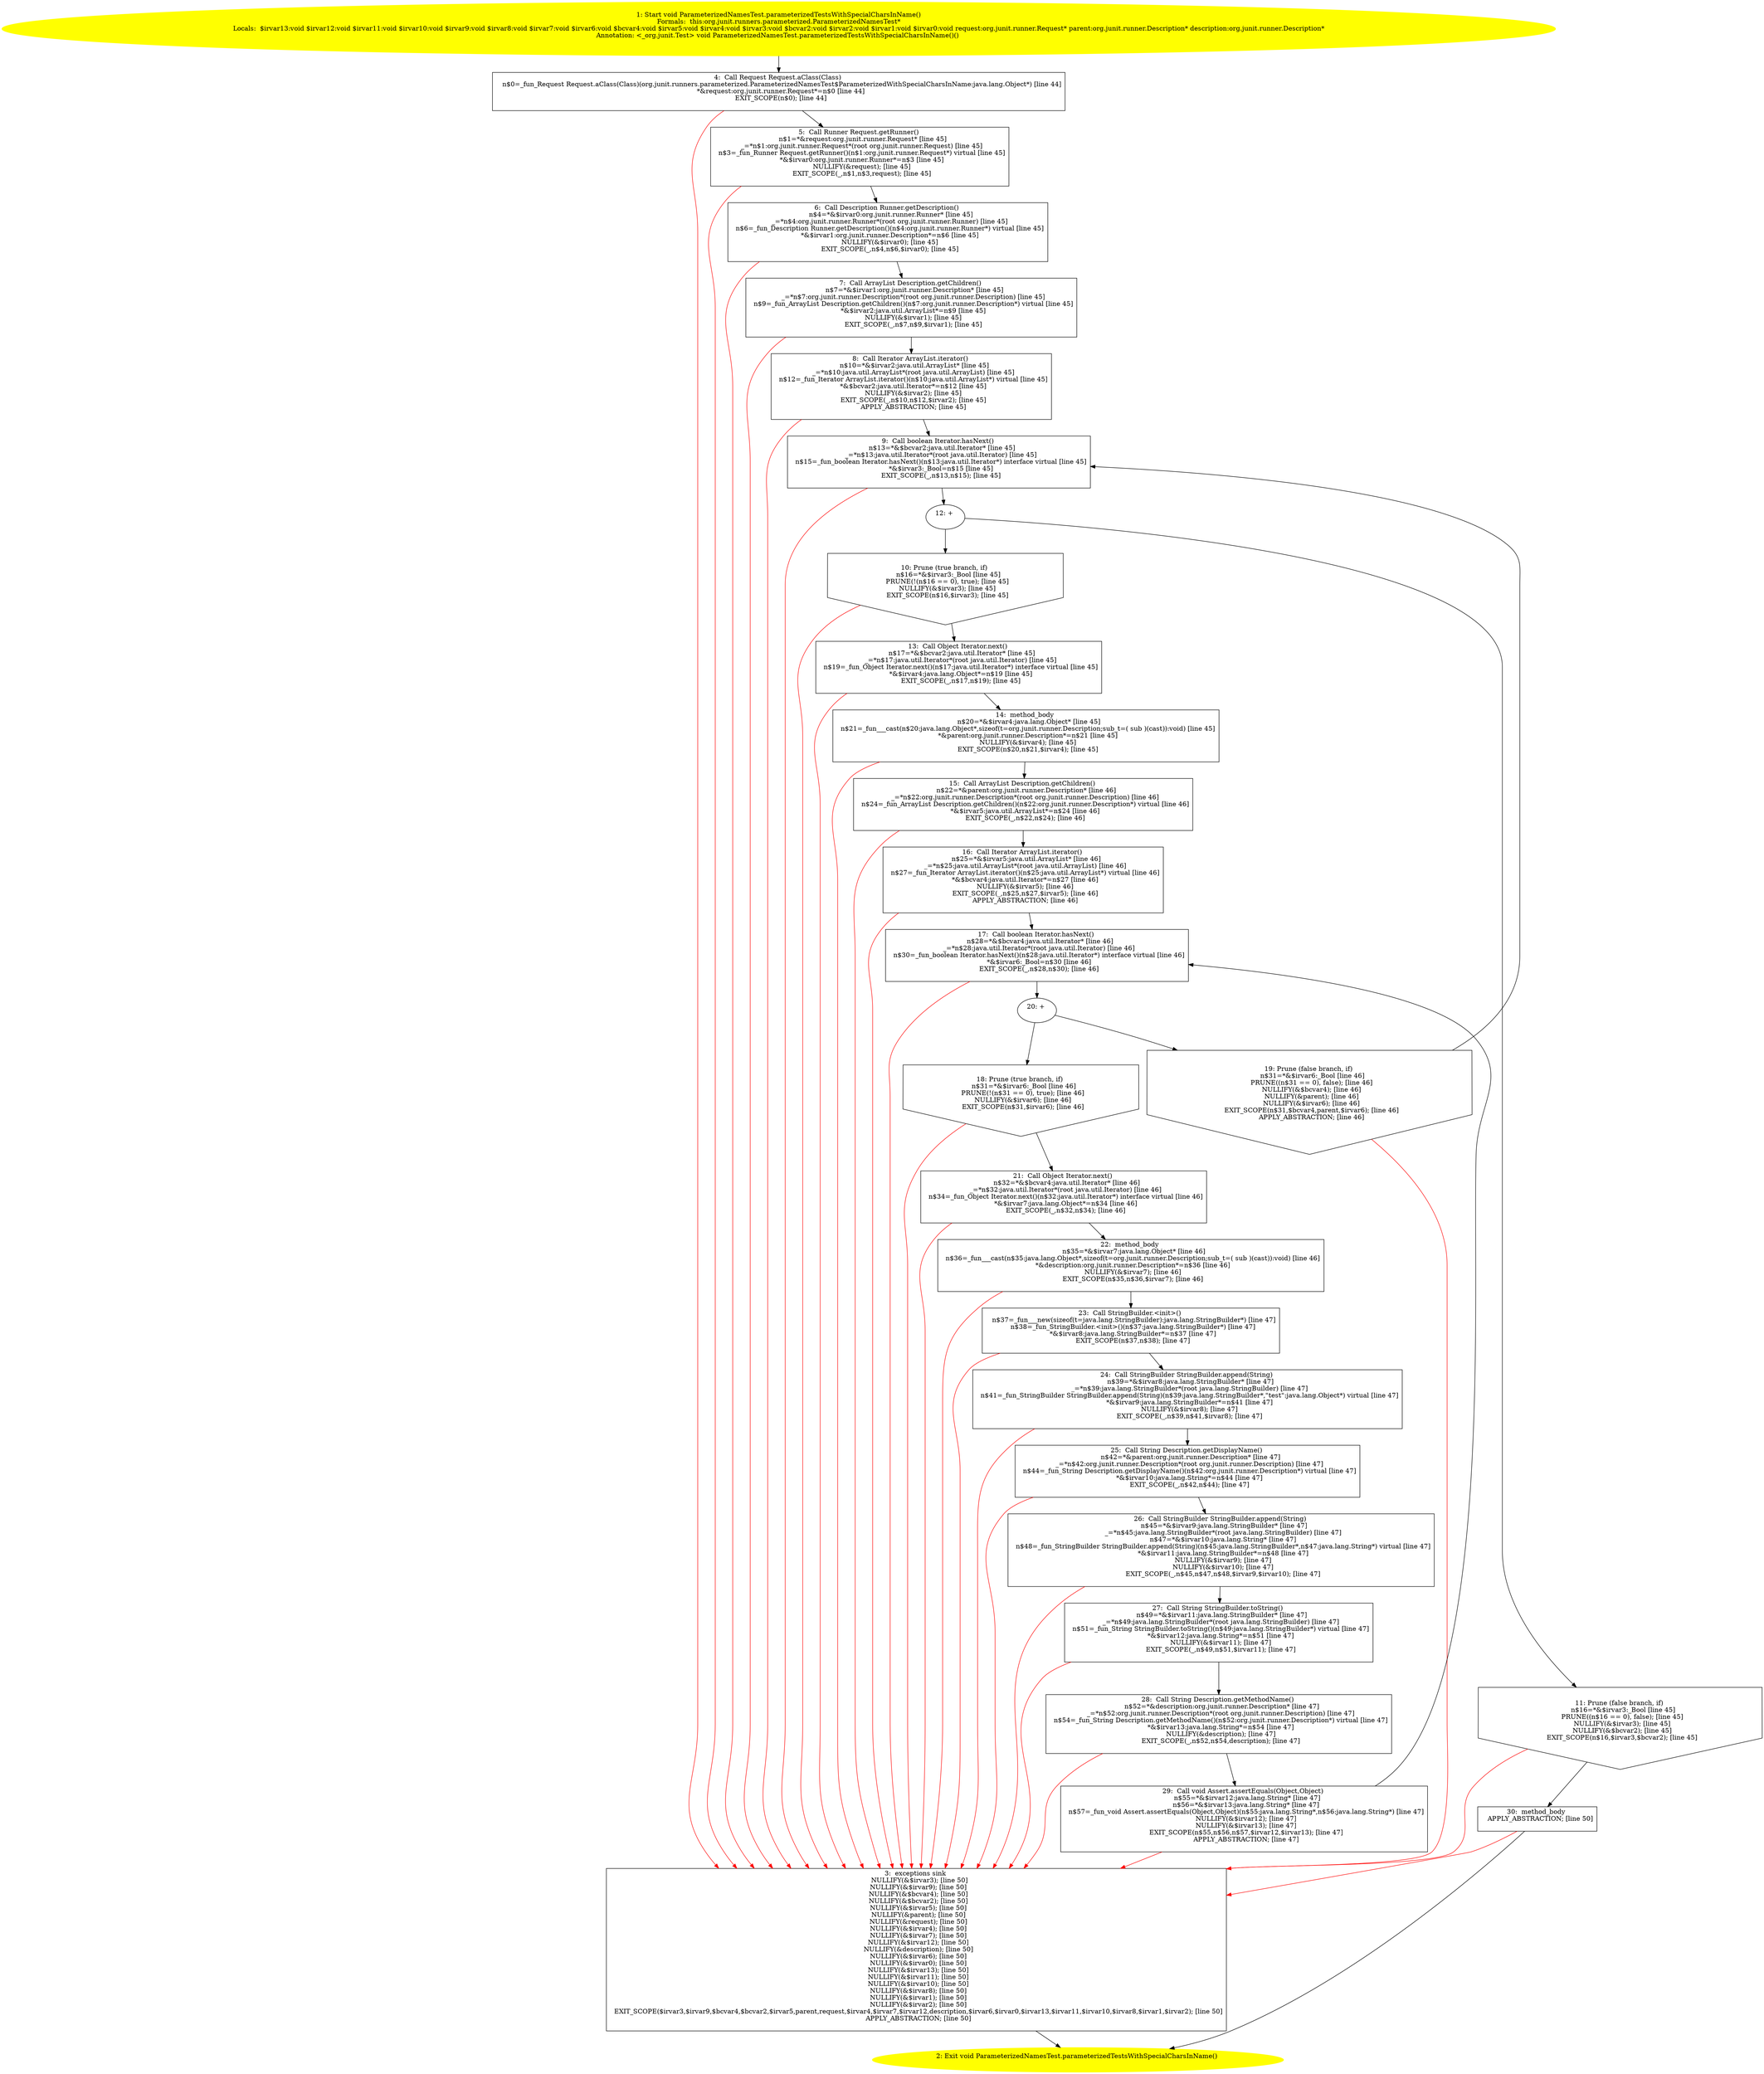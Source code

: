 /* @generated */
digraph cfg {
"org.junit.runners.parameterized.ParameterizedNamesTest.parameterizedTestsWithSpecialCharsInName():vo.bf3b143b8ef03e68bc8716c8f67b7d67_1" [label="1: Start void ParameterizedNamesTest.parameterizedTestsWithSpecialCharsInName()\nFormals:  this:org.junit.runners.parameterized.ParameterizedNamesTest*\nLocals:  $irvar13:void $irvar12:void $irvar11:void $irvar10:void $irvar9:void $irvar8:void $irvar7:void $irvar6:void $bcvar4:void $irvar5:void $irvar4:void $irvar3:void $bcvar2:void $irvar2:void $irvar1:void $irvar0:void request:org.junit.runner.Request* parent:org.junit.runner.Description* description:org.junit.runner.Description*\nAnnotation: <_org.junit.Test> void ParameterizedNamesTest.parameterizedTestsWithSpecialCharsInName()() \n  " color=yellow style=filled]
	

	 "org.junit.runners.parameterized.ParameterizedNamesTest.parameterizedTestsWithSpecialCharsInName():vo.bf3b143b8ef03e68bc8716c8f67b7d67_1" -> "org.junit.runners.parameterized.ParameterizedNamesTest.parameterizedTestsWithSpecialCharsInName():vo.bf3b143b8ef03e68bc8716c8f67b7d67_4" ;
"org.junit.runners.parameterized.ParameterizedNamesTest.parameterizedTestsWithSpecialCharsInName():vo.bf3b143b8ef03e68bc8716c8f67b7d67_2" [label="2: Exit void ParameterizedNamesTest.parameterizedTestsWithSpecialCharsInName() \n  " color=yellow style=filled]
	

"org.junit.runners.parameterized.ParameterizedNamesTest.parameterizedTestsWithSpecialCharsInName():vo.bf3b143b8ef03e68bc8716c8f67b7d67_3" [label="3:  exceptions sink \n   NULLIFY(&$irvar3); [line 50]\n  NULLIFY(&$irvar9); [line 50]\n  NULLIFY(&$bcvar4); [line 50]\n  NULLIFY(&$bcvar2); [line 50]\n  NULLIFY(&$irvar5); [line 50]\n  NULLIFY(&parent); [line 50]\n  NULLIFY(&request); [line 50]\n  NULLIFY(&$irvar4); [line 50]\n  NULLIFY(&$irvar7); [line 50]\n  NULLIFY(&$irvar12); [line 50]\n  NULLIFY(&description); [line 50]\n  NULLIFY(&$irvar6); [line 50]\n  NULLIFY(&$irvar0); [line 50]\n  NULLIFY(&$irvar13); [line 50]\n  NULLIFY(&$irvar11); [line 50]\n  NULLIFY(&$irvar10); [line 50]\n  NULLIFY(&$irvar8); [line 50]\n  NULLIFY(&$irvar1); [line 50]\n  NULLIFY(&$irvar2); [line 50]\n  EXIT_SCOPE($irvar3,$irvar9,$bcvar4,$bcvar2,$irvar5,parent,request,$irvar4,$irvar7,$irvar12,description,$irvar6,$irvar0,$irvar13,$irvar11,$irvar10,$irvar8,$irvar1,$irvar2); [line 50]\n  APPLY_ABSTRACTION; [line 50]\n " shape="box"]
	

	 "org.junit.runners.parameterized.ParameterizedNamesTest.parameterizedTestsWithSpecialCharsInName():vo.bf3b143b8ef03e68bc8716c8f67b7d67_3" -> "org.junit.runners.parameterized.ParameterizedNamesTest.parameterizedTestsWithSpecialCharsInName():vo.bf3b143b8ef03e68bc8716c8f67b7d67_2" ;
"org.junit.runners.parameterized.ParameterizedNamesTest.parameterizedTestsWithSpecialCharsInName():vo.bf3b143b8ef03e68bc8716c8f67b7d67_4" [label="4:  Call Request Request.aClass(Class) \n   n$0=_fun_Request Request.aClass(Class)(org.junit.runners.parameterized.ParameterizedNamesTest$ParameterizedWithSpecialCharsInName:java.lang.Object*) [line 44]\n  *&request:org.junit.runner.Request*=n$0 [line 44]\n  EXIT_SCOPE(n$0); [line 44]\n " shape="box"]
	

	 "org.junit.runners.parameterized.ParameterizedNamesTest.parameterizedTestsWithSpecialCharsInName():vo.bf3b143b8ef03e68bc8716c8f67b7d67_4" -> "org.junit.runners.parameterized.ParameterizedNamesTest.parameterizedTestsWithSpecialCharsInName():vo.bf3b143b8ef03e68bc8716c8f67b7d67_5" ;
	 "org.junit.runners.parameterized.ParameterizedNamesTest.parameterizedTestsWithSpecialCharsInName():vo.bf3b143b8ef03e68bc8716c8f67b7d67_4" -> "org.junit.runners.parameterized.ParameterizedNamesTest.parameterizedTestsWithSpecialCharsInName():vo.bf3b143b8ef03e68bc8716c8f67b7d67_3" [color="red" ];
"org.junit.runners.parameterized.ParameterizedNamesTest.parameterizedTestsWithSpecialCharsInName():vo.bf3b143b8ef03e68bc8716c8f67b7d67_5" [label="5:  Call Runner Request.getRunner() \n   n$1=*&request:org.junit.runner.Request* [line 45]\n  _=*n$1:org.junit.runner.Request*(root org.junit.runner.Request) [line 45]\n  n$3=_fun_Runner Request.getRunner()(n$1:org.junit.runner.Request*) virtual [line 45]\n  *&$irvar0:org.junit.runner.Runner*=n$3 [line 45]\n  NULLIFY(&request); [line 45]\n  EXIT_SCOPE(_,n$1,n$3,request); [line 45]\n " shape="box"]
	

	 "org.junit.runners.parameterized.ParameterizedNamesTest.parameterizedTestsWithSpecialCharsInName():vo.bf3b143b8ef03e68bc8716c8f67b7d67_5" -> "org.junit.runners.parameterized.ParameterizedNamesTest.parameterizedTestsWithSpecialCharsInName():vo.bf3b143b8ef03e68bc8716c8f67b7d67_6" ;
	 "org.junit.runners.parameterized.ParameterizedNamesTest.parameterizedTestsWithSpecialCharsInName():vo.bf3b143b8ef03e68bc8716c8f67b7d67_5" -> "org.junit.runners.parameterized.ParameterizedNamesTest.parameterizedTestsWithSpecialCharsInName():vo.bf3b143b8ef03e68bc8716c8f67b7d67_3" [color="red" ];
"org.junit.runners.parameterized.ParameterizedNamesTest.parameterizedTestsWithSpecialCharsInName():vo.bf3b143b8ef03e68bc8716c8f67b7d67_6" [label="6:  Call Description Runner.getDescription() \n   n$4=*&$irvar0:org.junit.runner.Runner* [line 45]\n  _=*n$4:org.junit.runner.Runner*(root org.junit.runner.Runner) [line 45]\n  n$6=_fun_Description Runner.getDescription()(n$4:org.junit.runner.Runner*) virtual [line 45]\n  *&$irvar1:org.junit.runner.Description*=n$6 [line 45]\n  NULLIFY(&$irvar0); [line 45]\n  EXIT_SCOPE(_,n$4,n$6,$irvar0); [line 45]\n " shape="box"]
	

	 "org.junit.runners.parameterized.ParameterizedNamesTest.parameterizedTestsWithSpecialCharsInName():vo.bf3b143b8ef03e68bc8716c8f67b7d67_6" -> "org.junit.runners.parameterized.ParameterizedNamesTest.parameterizedTestsWithSpecialCharsInName():vo.bf3b143b8ef03e68bc8716c8f67b7d67_7" ;
	 "org.junit.runners.parameterized.ParameterizedNamesTest.parameterizedTestsWithSpecialCharsInName():vo.bf3b143b8ef03e68bc8716c8f67b7d67_6" -> "org.junit.runners.parameterized.ParameterizedNamesTest.parameterizedTestsWithSpecialCharsInName():vo.bf3b143b8ef03e68bc8716c8f67b7d67_3" [color="red" ];
"org.junit.runners.parameterized.ParameterizedNamesTest.parameterizedTestsWithSpecialCharsInName():vo.bf3b143b8ef03e68bc8716c8f67b7d67_7" [label="7:  Call ArrayList Description.getChildren() \n   n$7=*&$irvar1:org.junit.runner.Description* [line 45]\n  _=*n$7:org.junit.runner.Description*(root org.junit.runner.Description) [line 45]\n  n$9=_fun_ArrayList Description.getChildren()(n$7:org.junit.runner.Description*) virtual [line 45]\n  *&$irvar2:java.util.ArrayList*=n$9 [line 45]\n  NULLIFY(&$irvar1); [line 45]\n  EXIT_SCOPE(_,n$7,n$9,$irvar1); [line 45]\n " shape="box"]
	

	 "org.junit.runners.parameterized.ParameterizedNamesTest.parameterizedTestsWithSpecialCharsInName():vo.bf3b143b8ef03e68bc8716c8f67b7d67_7" -> "org.junit.runners.parameterized.ParameterizedNamesTest.parameterizedTestsWithSpecialCharsInName():vo.bf3b143b8ef03e68bc8716c8f67b7d67_8" ;
	 "org.junit.runners.parameterized.ParameterizedNamesTest.parameterizedTestsWithSpecialCharsInName():vo.bf3b143b8ef03e68bc8716c8f67b7d67_7" -> "org.junit.runners.parameterized.ParameterizedNamesTest.parameterizedTestsWithSpecialCharsInName():vo.bf3b143b8ef03e68bc8716c8f67b7d67_3" [color="red" ];
"org.junit.runners.parameterized.ParameterizedNamesTest.parameterizedTestsWithSpecialCharsInName():vo.bf3b143b8ef03e68bc8716c8f67b7d67_8" [label="8:  Call Iterator ArrayList.iterator() \n   n$10=*&$irvar2:java.util.ArrayList* [line 45]\n  _=*n$10:java.util.ArrayList*(root java.util.ArrayList) [line 45]\n  n$12=_fun_Iterator ArrayList.iterator()(n$10:java.util.ArrayList*) virtual [line 45]\n  *&$bcvar2:java.util.Iterator*=n$12 [line 45]\n  NULLIFY(&$irvar2); [line 45]\n  EXIT_SCOPE(_,n$10,n$12,$irvar2); [line 45]\n  APPLY_ABSTRACTION; [line 45]\n " shape="box"]
	

	 "org.junit.runners.parameterized.ParameterizedNamesTest.parameterizedTestsWithSpecialCharsInName():vo.bf3b143b8ef03e68bc8716c8f67b7d67_8" -> "org.junit.runners.parameterized.ParameterizedNamesTest.parameterizedTestsWithSpecialCharsInName():vo.bf3b143b8ef03e68bc8716c8f67b7d67_9" ;
	 "org.junit.runners.parameterized.ParameterizedNamesTest.parameterizedTestsWithSpecialCharsInName():vo.bf3b143b8ef03e68bc8716c8f67b7d67_8" -> "org.junit.runners.parameterized.ParameterizedNamesTest.parameterizedTestsWithSpecialCharsInName():vo.bf3b143b8ef03e68bc8716c8f67b7d67_3" [color="red" ];
"org.junit.runners.parameterized.ParameterizedNamesTest.parameterizedTestsWithSpecialCharsInName():vo.bf3b143b8ef03e68bc8716c8f67b7d67_9" [label="9:  Call boolean Iterator.hasNext() \n   n$13=*&$bcvar2:java.util.Iterator* [line 45]\n  _=*n$13:java.util.Iterator*(root java.util.Iterator) [line 45]\n  n$15=_fun_boolean Iterator.hasNext()(n$13:java.util.Iterator*) interface virtual [line 45]\n  *&$irvar3:_Bool=n$15 [line 45]\n  EXIT_SCOPE(_,n$13,n$15); [line 45]\n " shape="box"]
	

	 "org.junit.runners.parameterized.ParameterizedNamesTest.parameterizedTestsWithSpecialCharsInName():vo.bf3b143b8ef03e68bc8716c8f67b7d67_9" -> "org.junit.runners.parameterized.ParameterizedNamesTest.parameterizedTestsWithSpecialCharsInName():vo.bf3b143b8ef03e68bc8716c8f67b7d67_12" ;
	 "org.junit.runners.parameterized.ParameterizedNamesTest.parameterizedTestsWithSpecialCharsInName():vo.bf3b143b8ef03e68bc8716c8f67b7d67_9" -> "org.junit.runners.parameterized.ParameterizedNamesTest.parameterizedTestsWithSpecialCharsInName():vo.bf3b143b8ef03e68bc8716c8f67b7d67_3" [color="red" ];
"org.junit.runners.parameterized.ParameterizedNamesTest.parameterizedTestsWithSpecialCharsInName():vo.bf3b143b8ef03e68bc8716c8f67b7d67_10" [label="10: Prune (true branch, if) \n   n$16=*&$irvar3:_Bool [line 45]\n  PRUNE(!(n$16 == 0), true); [line 45]\n  NULLIFY(&$irvar3); [line 45]\n  EXIT_SCOPE(n$16,$irvar3); [line 45]\n " shape="invhouse"]
	

	 "org.junit.runners.parameterized.ParameterizedNamesTest.parameterizedTestsWithSpecialCharsInName():vo.bf3b143b8ef03e68bc8716c8f67b7d67_10" -> "org.junit.runners.parameterized.ParameterizedNamesTest.parameterizedTestsWithSpecialCharsInName():vo.bf3b143b8ef03e68bc8716c8f67b7d67_13" ;
	 "org.junit.runners.parameterized.ParameterizedNamesTest.parameterizedTestsWithSpecialCharsInName():vo.bf3b143b8ef03e68bc8716c8f67b7d67_10" -> "org.junit.runners.parameterized.ParameterizedNamesTest.parameterizedTestsWithSpecialCharsInName():vo.bf3b143b8ef03e68bc8716c8f67b7d67_3" [color="red" ];
"org.junit.runners.parameterized.ParameterizedNamesTest.parameterizedTestsWithSpecialCharsInName():vo.bf3b143b8ef03e68bc8716c8f67b7d67_11" [label="11: Prune (false branch, if) \n   n$16=*&$irvar3:_Bool [line 45]\n  PRUNE((n$16 == 0), false); [line 45]\n  NULLIFY(&$irvar3); [line 45]\n  NULLIFY(&$bcvar2); [line 45]\n  EXIT_SCOPE(n$16,$irvar3,$bcvar2); [line 45]\n " shape="invhouse"]
	

	 "org.junit.runners.parameterized.ParameterizedNamesTest.parameterizedTestsWithSpecialCharsInName():vo.bf3b143b8ef03e68bc8716c8f67b7d67_11" -> "org.junit.runners.parameterized.ParameterizedNamesTest.parameterizedTestsWithSpecialCharsInName():vo.bf3b143b8ef03e68bc8716c8f67b7d67_30" ;
	 "org.junit.runners.parameterized.ParameterizedNamesTest.parameterizedTestsWithSpecialCharsInName():vo.bf3b143b8ef03e68bc8716c8f67b7d67_11" -> "org.junit.runners.parameterized.ParameterizedNamesTest.parameterizedTestsWithSpecialCharsInName():vo.bf3b143b8ef03e68bc8716c8f67b7d67_3" [color="red" ];
"org.junit.runners.parameterized.ParameterizedNamesTest.parameterizedTestsWithSpecialCharsInName():vo.bf3b143b8ef03e68bc8716c8f67b7d67_12" [label="12: + \n  " ]
	

	 "org.junit.runners.parameterized.ParameterizedNamesTest.parameterizedTestsWithSpecialCharsInName():vo.bf3b143b8ef03e68bc8716c8f67b7d67_12" -> "org.junit.runners.parameterized.ParameterizedNamesTest.parameterizedTestsWithSpecialCharsInName():vo.bf3b143b8ef03e68bc8716c8f67b7d67_10" ;
	 "org.junit.runners.parameterized.ParameterizedNamesTest.parameterizedTestsWithSpecialCharsInName():vo.bf3b143b8ef03e68bc8716c8f67b7d67_12" -> "org.junit.runners.parameterized.ParameterizedNamesTest.parameterizedTestsWithSpecialCharsInName():vo.bf3b143b8ef03e68bc8716c8f67b7d67_11" ;
"org.junit.runners.parameterized.ParameterizedNamesTest.parameterizedTestsWithSpecialCharsInName():vo.bf3b143b8ef03e68bc8716c8f67b7d67_13" [label="13:  Call Object Iterator.next() \n   n$17=*&$bcvar2:java.util.Iterator* [line 45]\n  _=*n$17:java.util.Iterator*(root java.util.Iterator) [line 45]\n  n$19=_fun_Object Iterator.next()(n$17:java.util.Iterator*) interface virtual [line 45]\n  *&$irvar4:java.lang.Object*=n$19 [line 45]\n  EXIT_SCOPE(_,n$17,n$19); [line 45]\n " shape="box"]
	

	 "org.junit.runners.parameterized.ParameterizedNamesTest.parameterizedTestsWithSpecialCharsInName():vo.bf3b143b8ef03e68bc8716c8f67b7d67_13" -> "org.junit.runners.parameterized.ParameterizedNamesTest.parameterizedTestsWithSpecialCharsInName():vo.bf3b143b8ef03e68bc8716c8f67b7d67_14" ;
	 "org.junit.runners.parameterized.ParameterizedNamesTest.parameterizedTestsWithSpecialCharsInName():vo.bf3b143b8ef03e68bc8716c8f67b7d67_13" -> "org.junit.runners.parameterized.ParameterizedNamesTest.parameterizedTestsWithSpecialCharsInName():vo.bf3b143b8ef03e68bc8716c8f67b7d67_3" [color="red" ];
"org.junit.runners.parameterized.ParameterizedNamesTest.parameterizedTestsWithSpecialCharsInName():vo.bf3b143b8ef03e68bc8716c8f67b7d67_14" [label="14:  method_body \n   n$20=*&$irvar4:java.lang.Object* [line 45]\n  n$21=_fun___cast(n$20:java.lang.Object*,sizeof(t=org.junit.runner.Description;sub_t=( sub )(cast)):void) [line 45]\n  *&parent:org.junit.runner.Description*=n$21 [line 45]\n  NULLIFY(&$irvar4); [line 45]\n  EXIT_SCOPE(n$20,n$21,$irvar4); [line 45]\n " shape="box"]
	

	 "org.junit.runners.parameterized.ParameterizedNamesTest.parameterizedTestsWithSpecialCharsInName():vo.bf3b143b8ef03e68bc8716c8f67b7d67_14" -> "org.junit.runners.parameterized.ParameterizedNamesTest.parameterizedTestsWithSpecialCharsInName():vo.bf3b143b8ef03e68bc8716c8f67b7d67_15" ;
	 "org.junit.runners.parameterized.ParameterizedNamesTest.parameterizedTestsWithSpecialCharsInName():vo.bf3b143b8ef03e68bc8716c8f67b7d67_14" -> "org.junit.runners.parameterized.ParameterizedNamesTest.parameterizedTestsWithSpecialCharsInName():vo.bf3b143b8ef03e68bc8716c8f67b7d67_3" [color="red" ];
"org.junit.runners.parameterized.ParameterizedNamesTest.parameterizedTestsWithSpecialCharsInName():vo.bf3b143b8ef03e68bc8716c8f67b7d67_15" [label="15:  Call ArrayList Description.getChildren() \n   n$22=*&parent:org.junit.runner.Description* [line 46]\n  _=*n$22:org.junit.runner.Description*(root org.junit.runner.Description) [line 46]\n  n$24=_fun_ArrayList Description.getChildren()(n$22:org.junit.runner.Description*) virtual [line 46]\n  *&$irvar5:java.util.ArrayList*=n$24 [line 46]\n  EXIT_SCOPE(_,n$22,n$24); [line 46]\n " shape="box"]
	

	 "org.junit.runners.parameterized.ParameterizedNamesTest.parameterizedTestsWithSpecialCharsInName():vo.bf3b143b8ef03e68bc8716c8f67b7d67_15" -> "org.junit.runners.parameterized.ParameterizedNamesTest.parameterizedTestsWithSpecialCharsInName():vo.bf3b143b8ef03e68bc8716c8f67b7d67_16" ;
	 "org.junit.runners.parameterized.ParameterizedNamesTest.parameterizedTestsWithSpecialCharsInName():vo.bf3b143b8ef03e68bc8716c8f67b7d67_15" -> "org.junit.runners.parameterized.ParameterizedNamesTest.parameterizedTestsWithSpecialCharsInName():vo.bf3b143b8ef03e68bc8716c8f67b7d67_3" [color="red" ];
"org.junit.runners.parameterized.ParameterizedNamesTest.parameterizedTestsWithSpecialCharsInName():vo.bf3b143b8ef03e68bc8716c8f67b7d67_16" [label="16:  Call Iterator ArrayList.iterator() \n   n$25=*&$irvar5:java.util.ArrayList* [line 46]\n  _=*n$25:java.util.ArrayList*(root java.util.ArrayList) [line 46]\n  n$27=_fun_Iterator ArrayList.iterator()(n$25:java.util.ArrayList*) virtual [line 46]\n  *&$bcvar4:java.util.Iterator*=n$27 [line 46]\n  NULLIFY(&$irvar5); [line 46]\n  EXIT_SCOPE(_,n$25,n$27,$irvar5); [line 46]\n  APPLY_ABSTRACTION; [line 46]\n " shape="box"]
	

	 "org.junit.runners.parameterized.ParameterizedNamesTest.parameterizedTestsWithSpecialCharsInName():vo.bf3b143b8ef03e68bc8716c8f67b7d67_16" -> "org.junit.runners.parameterized.ParameterizedNamesTest.parameterizedTestsWithSpecialCharsInName():vo.bf3b143b8ef03e68bc8716c8f67b7d67_17" ;
	 "org.junit.runners.parameterized.ParameterizedNamesTest.parameterizedTestsWithSpecialCharsInName():vo.bf3b143b8ef03e68bc8716c8f67b7d67_16" -> "org.junit.runners.parameterized.ParameterizedNamesTest.parameterizedTestsWithSpecialCharsInName():vo.bf3b143b8ef03e68bc8716c8f67b7d67_3" [color="red" ];
"org.junit.runners.parameterized.ParameterizedNamesTest.parameterizedTestsWithSpecialCharsInName():vo.bf3b143b8ef03e68bc8716c8f67b7d67_17" [label="17:  Call boolean Iterator.hasNext() \n   n$28=*&$bcvar4:java.util.Iterator* [line 46]\n  _=*n$28:java.util.Iterator*(root java.util.Iterator) [line 46]\n  n$30=_fun_boolean Iterator.hasNext()(n$28:java.util.Iterator*) interface virtual [line 46]\n  *&$irvar6:_Bool=n$30 [line 46]\n  EXIT_SCOPE(_,n$28,n$30); [line 46]\n " shape="box"]
	

	 "org.junit.runners.parameterized.ParameterizedNamesTest.parameterizedTestsWithSpecialCharsInName():vo.bf3b143b8ef03e68bc8716c8f67b7d67_17" -> "org.junit.runners.parameterized.ParameterizedNamesTest.parameterizedTestsWithSpecialCharsInName():vo.bf3b143b8ef03e68bc8716c8f67b7d67_20" ;
	 "org.junit.runners.parameterized.ParameterizedNamesTest.parameterizedTestsWithSpecialCharsInName():vo.bf3b143b8ef03e68bc8716c8f67b7d67_17" -> "org.junit.runners.parameterized.ParameterizedNamesTest.parameterizedTestsWithSpecialCharsInName():vo.bf3b143b8ef03e68bc8716c8f67b7d67_3" [color="red" ];
"org.junit.runners.parameterized.ParameterizedNamesTest.parameterizedTestsWithSpecialCharsInName():vo.bf3b143b8ef03e68bc8716c8f67b7d67_18" [label="18: Prune (true branch, if) \n   n$31=*&$irvar6:_Bool [line 46]\n  PRUNE(!(n$31 == 0), true); [line 46]\n  NULLIFY(&$irvar6); [line 46]\n  EXIT_SCOPE(n$31,$irvar6); [line 46]\n " shape="invhouse"]
	

	 "org.junit.runners.parameterized.ParameterizedNamesTest.parameterizedTestsWithSpecialCharsInName():vo.bf3b143b8ef03e68bc8716c8f67b7d67_18" -> "org.junit.runners.parameterized.ParameterizedNamesTest.parameterizedTestsWithSpecialCharsInName():vo.bf3b143b8ef03e68bc8716c8f67b7d67_21" ;
	 "org.junit.runners.parameterized.ParameterizedNamesTest.parameterizedTestsWithSpecialCharsInName():vo.bf3b143b8ef03e68bc8716c8f67b7d67_18" -> "org.junit.runners.parameterized.ParameterizedNamesTest.parameterizedTestsWithSpecialCharsInName():vo.bf3b143b8ef03e68bc8716c8f67b7d67_3" [color="red" ];
"org.junit.runners.parameterized.ParameterizedNamesTest.parameterizedTestsWithSpecialCharsInName():vo.bf3b143b8ef03e68bc8716c8f67b7d67_19" [label="19: Prune (false branch, if) \n   n$31=*&$irvar6:_Bool [line 46]\n  PRUNE((n$31 == 0), false); [line 46]\n  NULLIFY(&$bcvar4); [line 46]\n  NULLIFY(&parent); [line 46]\n  NULLIFY(&$irvar6); [line 46]\n  EXIT_SCOPE(n$31,$bcvar4,parent,$irvar6); [line 46]\n  APPLY_ABSTRACTION; [line 46]\n " shape="invhouse"]
	

	 "org.junit.runners.parameterized.ParameterizedNamesTest.parameterizedTestsWithSpecialCharsInName():vo.bf3b143b8ef03e68bc8716c8f67b7d67_19" -> "org.junit.runners.parameterized.ParameterizedNamesTest.parameterizedTestsWithSpecialCharsInName():vo.bf3b143b8ef03e68bc8716c8f67b7d67_9" ;
	 "org.junit.runners.parameterized.ParameterizedNamesTest.parameterizedTestsWithSpecialCharsInName():vo.bf3b143b8ef03e68bc8716c8f67b7d67_19" -> "org.junit.runners.parameterized.ParameterizedNamesTest.parameterizedTestsWithSpecialCharsInName():vo.bf3b143b8ef03e68bc8716c8f67b7d67_3" [color="red" ];
"org.junit.runners.parameterized.ParameterizedNamesTest.parameterizedTestsWithSpecialCharsInName():vo.bf3b143b8ef03e68bc8716c8f67b7d67_20" [label="20: + \n  " ]
	

	 "org.junit.runners.parameterized.ParameterizedNamesTest.parameterizedTestsWithSpecialCharsInName():vo.bf3b143b8ef03e68bc8716c8f67b7d67_20" -> "org.junit.runners.parameterized.ParameterizedNamesTest.parameterizedTestsWithSpecialCharsInName():vo.bf3b143b8ef03e68bc8716c8f67b7d67_18" ;
	 "org.junit.runners.parameterized.ParameterizedNamesTest.parameterizedTestsWithSpecialCharsInName():vo.bf3b143b8ef03e68bc8716c8f67b7d67_20" -> "org.junit.runners.parameterized.ParameterizedNamesTest.parameterizedTestsWithSpecialCharsInName():vo.bf3b143b8ef03e68bc8716c8f67b7d67_19" ;
"org.junit.runners.parameterized.ParameterizedNamesTest.parameterizedTestsWithSpecialCharsInName():vo.bf3b143b8ef03e68bc8716c8f67b7d67_21" [label="21:  Call Object Iterator.next() \n   n$32=*&$bcvar4:java.util.Iterator* [line 46]\n  _=*n$32:java.util.Iterator*(root java.util.Iterator) [line 46]\n  n$34=_fun_Object Iterator.next()(n$32:java.util.Iterator*) interface virtual [line 46]\n  *&$irvar7:java.lang.Object*=n$34 [line 46]\n  EXIT_SCOPE(_,n$32,n$34); [line 46]\n " shape="box"]
	

	 "org.junit.runners.parameterized.ParameterizedNamesTest.parameterizedTestsWithSpecialCharsInName():vo.bf3b143b8ef03e68bc8716c8f67b7d67_21" -> "org.junit.runners.parameterized.ParameterizedNamesTest.parameterizedTestsWithSpecialCharsInName():vo.bf3b143b8ef03e68bc8716c8f67b7d67_22" ;
	 "org.junit.runners.parameterized.ParameterizedNamesTest.parameterizedTestsWithSpecialCharsInName():vo.bf3b143b8ef03e68bc8716c8f67b7d67_21" -> "org.junit.runners.parameterized.ParameterizedNamesTest.parameterizedTestsWithSpecialCharsInName():vo.bf3b143b8ef03e68bc8716c8f67b7d67_3" [color="red" ];
"org.junit.runners.parameterized.ParameterizedNamesTest.parameterizedTestsWithSpecialCharsInName():vo.bf3b143b8ef03e68bc8716c8f67b7d67_22" [label="22:  method_body \n   n$35=*&$irvar7:java.lang.Object* [line 46]\n  n$36=_fun___cast(n$35:java.lang.Object*,sizeof(t=org.junit.runner.Description;sub_t=( sub )(cast)):void) [line 46]\n  *&description:org.junit.runner.Description*=n$36 [line 46]\n  NULLIFY(&$irvar7); [line 46]\n  EXIT_SCOPE(n$35,n$36,$irvar7); [line 46]\n " shape="box"]
	

	 "org.junit.runners.parameterized.ParameterizedNamesTest.parameterizedTestsWithSpecialCharsInName():vo.bf3b143b8ef03e68bc8716c8f67b7d67_22" -> "org.junit.runners.parameterized.ParameterizedNamesTest.parameterizedTestsWithSpecialCharsInName():vo.bf3b143b8ef03e68bc8716c8f67b7d67_23" ;
	 "org.junit.runners.parameterized.ParameterizedNamesTest.parameterizedTestsWithSpecialCharsInName():vo.bf3b143b8ef03e68bc8716c8f67b7d67_22" -> "org.junit.runners.parameterized.ParameterizedNamesTest.parameterizedTestsWithSpecialCharsInName():vo.bf3b143b8ef03e68bc8716c8f67b7d67_3" [color="red" ];
"org.junit.runners.parameterized.ParameterizedNamesTest.parameterizedTestsWithSpecialCharsInName():vo.bf3b143b8ef03e68bc8716c8f67b7d67_23" [label="23:  Call StringBuilder.<init>() \n   n$37=_fun___new(sizeof(t=java.lang.StringBuilder):java.lang.StringBuilder*) [line 47]\n  n$38=_fun_StringBuilder.<init>()(n$37:java.lang.StringBuilder*) [line 47]\n  *&$irvar8:java.lang.StringBuilder*=n$37 [line 47]\n  EXIT_SCOPE(n$37,n$38); [line 47]\n " shape="box"]
	

	 "org.junit.runners.parameterized.ParameterizedNamesTest.parameterizedTestsWithSpecialCharsInName():vo.bf3b143b8ef03e68bc8716c8f67b7d67_23" -> "org.junit.runners.parameterized.ParameterizedNamesTest.parameterizedTestsWithSpecialCharsInName():vo.bf3b143b8ef03e68bc8716c8f67b7d67_24" ;
	 "org.junit.runners.parameterized.ParameterizedNamesTest.parameterizedTestsWithSpecialCharsInName():vo.bf3b143b8ef03e68bc8716c8f67b7d67_23" -> "org.junit.runners.parameterized.ParameterizedNamesTest.parameterizedTestsWithSpecialCharsInName():vo.bf3b143b8ef03e68bc8716c8f67b7d67_3" [color="red" ];
"org.junit.runners.parameterized.ParameterizedNamesTest.parameterizedTestsWithSpecialCharsInName():vo.bf3b143b8ef03e68bc8716c8f67b7d67_24" [label="24:  Call StringBuilder StringBuilder.append(String) \n   n$39=*&$irvar8:java.lang.StringBuilder* [line 47]\n  _=*n$39:java.lang.StringBuilder*(root java.lang.StringBuilder) [line 47]\n  n$41=_fun_StringBuilder StringBuilder.append(String)(n$39:java.lang.StringBuilder*,\"test\":java.lang.Object*) virtual [line 47]\n  *&$irvar9:java.lang.StringBuilder*=n$41 [line 47]\n  NULLIFY(&$irvar8); [line 47]\n  EXIT_SCOPE(_,n$39,n$41,$irvar8); [line 47]\n " shape="box"]
	

	 "org.junit.runners.parameterized.ParameterizedNamesTest.parameterizedTestsWithSpecialCharsInName():vo.bf3b143b8ef03e68bc8716c8f67b7d67_24" -> "org.junit.runners.parameterized.ParameterizedNamesTest.parameterizedTestsWithSpecialCharsInName():vo.bf3b143b8ef03e68bc8716c8f67b7d67_25" ;
	 "org.junit.runners.parameterized.ParameterizedNamesTest.parameterizedTestsWithSpecialCharsInName():vo.bf3b143b8ef03e68bc8716c8f67b7d67_24" -> "org.junit.runners.parameterized.ParameterizedNamesTest.parameterizedTestsWithSpecialCharsInName():vo.bf3b143b8ef03e68bc8716c8f67b7d67_3" [color="red" ];
"org.junit.runners.parameterized.ParameterizedNamesTest.parameterizedTestsWithSpecialCharsInName():vo.bf3b143b8ef03e68bc8716c8f67b7d67_25" [label="25:  Call String Description.getDisplayName() \n   n$42=*&parent:org.junit.runner.Description* [line 47]\n  _=*n$42:org.junit.runner.Description*(root org.junit.runner.Description) [line 47]\n  n$44=_fun_String Description.getDisplayName()(n$42:org.junit.runner.Description*) virtual [line 47]\n  *&$irvar10:java.lang.String*=n$44 [line 47]\n  EXIT_SCOPE(_,n$42,n$44); [line 47]\n " shape="box"]
	

	 "org.junit.runners.parameterized.ParameterizedNamesTest.parameterizedTestsWithSpecialCharsInName():vo.bf3b143b8ef03e68bc8716c8f67b7d67_25" -> "org.junit.runners.parameterized.ParameterizedNamesTest.parameterizedTestsWithSpecialCharsInName():vo.bf3b143b8ef03e68bc8716c8f67b7d67_26" ;
	 "org.junit.runners.parameterized.ParameterizedNamesTest.parameterizedTestsWithSpecialCharsInName():vo.bf3b143b8ef03e68bc8716c8f67b7d67_25" -> "org.junit.runners.parameterized.ParameterizedNamesTest.parameterizedTestsWithSpecialCharsInName():vo.bf3b143b8ef03e68bc8716c8f67b7d67_3" [color="red" ];
"org.junit.runners.parameterized.ParameterizedNamesTest.parameterizedTestsWithSpecialCharsInName():vo.bf3b143b8ef03e68bc8716c8f67b7d67_26" [label="26:  Call StringBuilder StringBuilder.append(String) \n   n$45=*&$irvar9:java.lang.StringBuilder* [line 47]\n  _=*n$45:java.lang.StringBuilder*(root java.lang.StringBuilder) [line 47]\n  n$47=*&$irvar10:java.lang.String* [line 47]\n  n$48=_fun_StringBuilder StringBuilder.append(String)(n$45:java.lang.StringBuilder*,n$47:java.lang.String*) virtual [line 47]\n  *&$irvar11:java.lang.StringBuilder*=n$48 [line 47]\n  NULLIFY(&$irvar9); [line 47]\n  NULLIFY(&$irvar10); [line 47]\n  EXIT_SCOPE(_,n$45,n$47,n$48,$irvar9,$irvar10); [line 47]\n " shape="box"]
	

	 "org.junit.runners.parameterized.ParameterizedNamesTest.parameterizedTestsWithSpecialCharsInName():vo.bf3b143b8ef03e68bc8716c8f67b7d67_26" -> "org.junit.runners.parameterized.ParameterizedNamesTest.parameterizedTestsWithSpecialCharsInName():vo.bf3b143b8ef03e68bc8716c8f67b7d67_27" ;
	 "org.junit.runners.parameterized.ParameterizedNamesTest.parameterizedTestsWithSpecialCharsInName():vo.bf3b143b8ef03e68bc8716c8f67b7d67_26" -> "org.junit.runners.parameterized.ParameterizedNamesTest.parameterizedTestsWithSpecialCharsInName():vo.bf3b143b8ef03e68bc8716c8f67b7d67_3" [color="red" ];
"org.junit.runners.parameterized.ParameterizedNamesTest.parameterizedTestsWithSpecialCharsInName():vo.bf3b143b8ef03e68bc8716c8f67b7d67_27" [label="27:  Call String StringBuilder.toString() \n   n$49=*&$irvar11:java.lang.StringBuilder* [line 47]\n  _=*n$49:java.lang.StringBuilder*(root java.lang.StringBuilder) [line 47]\n  n$51=_fun_String StringBuilder.toString()(n$49:java.lang.StringBuilder*) virtual [line 47]\n  *&$irvar12:java.lang.String*=n$51 [line 47]\n  NULLIFY(&$irvar11); [line 47]\n  EXIT_SCOPE(_,n$49,n$51,$irvar11); [line 47]\n " shape="box"]
	

	 "org.junit.runners.parameterized.ParameterizedNamesTest.parameterizedTestsWithSpecialCharsInName():vo.bf3b143b8ef03e68bc8716c8f67b7d67_27" -> "org.junit.runners.parameterized.ParameterizedNamesTest.parameterizedTestsWithSpecialCharsInName():vo.bf3b143b8ef03e68bc8716c8f67b7d67_28" ;
	 "org.junit.runners.parameterized.ParameterizedNamesTest.parameterizedTestsWithSpecialCharsInName():vo.bf3b143b8ef03e68bc8716c8f67b7d67_27" -> "org.junit.runners.parameterized.ParameterizedNamesTest.parameterizedTestsWithSpecialCharsInName():vo.bf3b143b8ef03e68bc8716c8f67b7d67_3" [color="red" ];
"org.junit.runners.parameterized.ParameterizedNamesTest.parameterizedTestsWithSpecialCharsInName():vo.bf3b143b8ef03e68bc8716c8f67b7d67_28" [label="28:  Call String Description.getMethodName() \n   n$52=*&description:org.junit.runner.Description* [line 47]\n  _=*n$52:org.junit.runner.Description*(root org.junit.runner.Description) [line 47]\n  n$54=_fun_String Description.getMethodName()(n$52:org.junit.runner.Description*) virtual [line 47]\n  *&$irvar13:java.lang.String*=n$54 [line 47]\n  NULLIFY(&description); [line 47]\n  EXIT_SCOPE(_,n$52,n$54,description); [line 47]\n " shape="box"]
	

	 "org.junit.runners.parameterized.ParameterizedNamesTest.parameterizedTestsWithSpecialCharsInName():vo.bf3b143b8ef03e68bc8716c8f67b7d67_28" -> "org.junit.runners.parameterized.ParameterizedNamesTest.parameterizedTestsWithSpecialCharsInName():vo.bf3b143b8ef03e68bc8716c8f67b7d67_29" ;
	 "org.junit.runners.parameterized.ParameterizedNamesTest.parameterizedTestsWithSpecialCharsInName():vo.bf3b143b8ef03e68bc8716c8f67b7d67_28" -> "org.junit.runners.parameterized.ParameterizedNamesTest.parameterizedTestsWithSpecialCharsInName():vo.bf3b143b8ef03e68bc8716c8f67b7d67_3" [color="red" ];
"org.junit.runners.parameterized.ParameterizedNamesTest.parameterizedTestsWithSpecialCharsInName():vo.bf3b143b8ef03e68bc8716c8f67b7d67_29" [label="29:  Call void Assert.assertEquals(Object,Object) \n   n$55=*&$irvar12:java.lang.String* [line 47]\n  n$56=*&$irvar13:java.lang.String* [line 47]\n  n$57=_fun_void Assert.assertEquals(Object,Object)(n$55:java.lang.String*,n$56:java.lang.String*) [line 47]\n  NULLIFY(&$irvar12); [line 47]\n  NULLIFY(&$irvar13); [line 47]\n  EXIT_SCOPE(n$55,n$56,n$57,$irvar12,$irvar13); [line 47]\n  APPLY_ABSTRACTION; [line 47]\n " shape="box"]
	

	 "org.junit.runners.parameterized.ParameterizedNamesTest.parameterizedTestsWithSpecialCharsInName():vo.bf3b143b8ef03e68bc8716c8f67b7d67_29" -> "org.junit.runners.parameterized.ParameterizedNamesTest.parameterizedTestsWithSpecialCharsInName():vo.bf3b143b8ef03e68bc8716c8f67b7d67_17" ;
	 "org.junit.runners.parameterized.ParameterizedNamesTest.parameterizedTestsWithSpecialCharsInName():vo.bf3b143b8ef03e68bc8716c8f67b7d67_29" -> "org.junit.runners.parameterized.ParameterizedNamesTest.parameterizedTestsWithSpecialCharsInName():vo.bf3b143b8ef03e68bc8716c8f67b7d67_3" [color="red" ];
"org.junit.runners.parameterized.ParameterizedNamesTest.parameterizedTestsWithSpecialCharsInName():vo.bf3b143b8ef03e68bc8716c8f67b7d67_30" [label="30:  method_body \n   APPLY_ABSTRACTION; [line 50]\n " shape="box"]
	

	 "org.junit.runners.parameterized.ParameterizedNamesTest.parameterizedTestsWithSpecialCharsInName():vo.bf3b143b8ef03e68bc8716c8f67b7d67_30" -> "org.junit.runners.parameterized.ParameterizedNamesTest.parameterizedTestsWithSpecialCharsInName():vo.bf3b143b8ef03e68bc8716c8f67b7d67_2" ;
	 "org.junit.runners.parameterized.ParameterizedNamesTest.parameterizedTestsWithSpecialCharsInName():vo.bf3b143b8ef03e68bc8716c8f67b7d67_30" -> "org.junit.runners.parameterized.ParameterizedNamesTest.parameterizedTestsWithSpecialCharsInName():vo.bf3b143b8ef03e68bc8716c8f67b7d67_3" [color="red" ];
}
